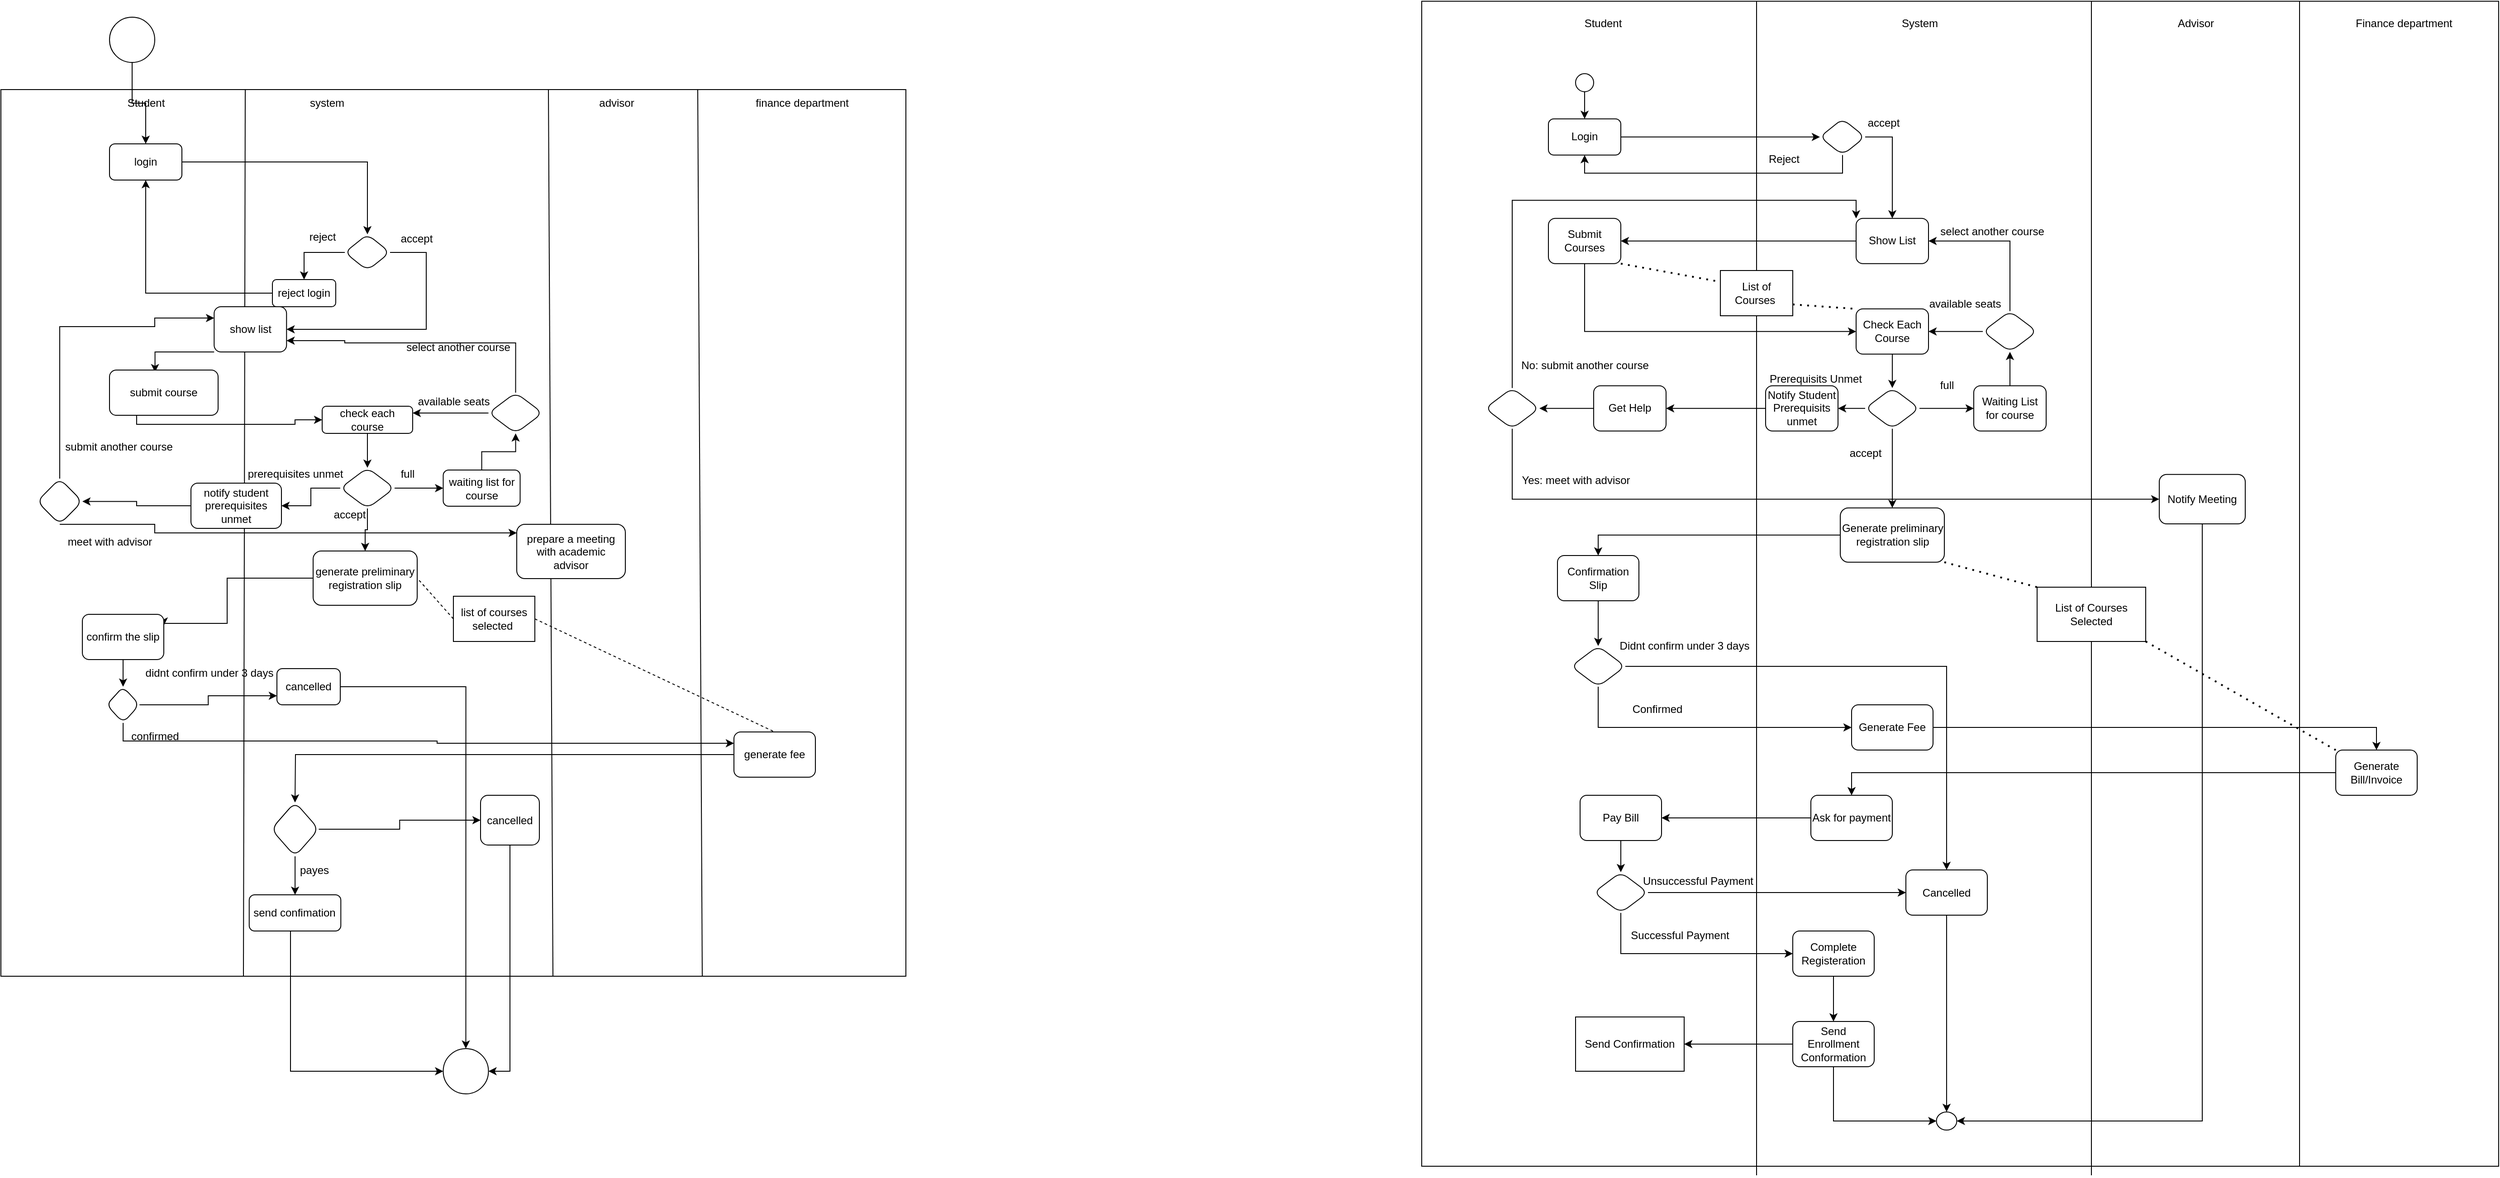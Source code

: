 <mxfile version="27.0.2">
  <diagram name="Page-1" id="dcfof-V45sXxPMEZk9gB">
    <mxGraphModel dx="2643" dy="815" grid="1" gridSize="10" guides="1" tooltips="1" connect="1" arrows="1" fold="1" page="1" pageScale="1" pageWidth="850" pageHeight="1100" math="0" shadow="0">
      <root>
        <mxCell id="0" />
        <mxCell id="1" parent="0" />
        <mxCell id="RkTjTqVy_v2ha96Wf5Js-1" value="" style="rounded=0;whiteSpace=wrap;html=1;" parent="1" vertex="1">
          <mxGeometry x="-330" y="110" width="1000" height="980" as="geometry" />
        </mxCell>
        <mxCell id="RkTjTqVy_v2ha96Wf5Js-2" value="" style="endArrow=none;html=1;rounded=0;entryX=0.25;entryY=0;entryDx=0;entryDy=0;exitX=0.268;exitY=1;exitDx=0;exitDy=0;exitPerimeter=0;" parent="1" source="RkTjTqVy_v2ha96Wf5Js-1" edge="1">
          <mxGeometry width="50" height="50" relative="1" as="geometry">
            <mxPoint x="-60.0" y="1050" as="sourcePoint" />
            <mxPoint x="-60.0" y="110" as="targetPoint" />
          </mxGeometry>
        </mxCell>
        <mxCell id="RkTjTqVy_v2ha96Wf5Js-3" value="" style="endArrow=none;html=1;rounded=0;entryX=0.25;entryY=0;entryDx=0;entryDy=0;" parent="1" edge="1">
          <mxGeometry width="50" height="50" relative="1" as="geometry">
            <mxPoint x="280" y="1090" as="sourcePoint" />
            <mxPoint x="275" y="110" as="targetPoint" />
            <Array as="points" />
          </mxGeometry>
        </mxCell>
        <mxCell id="RkTjTqVy_v2ha96Wf5Js-4" value="Student" style="text;html=1;align=center;verticalAlign=middle;resizable=0;points=[];autosize=1;strokeColor=none;fillColor=none;" parent="1" vertex="1">
          <mxGeometry x="-200" y="110" width="60" height="30" as="geometry" />
        </mxCell>
        <mxCell id="RkTjTqVy_v2ha96Wf5Js-9" value="" style="edgeStyle=orthogonalEdgeStyle;rounded=0;orthogonalLoop=1;jettySize=auto;html=1;entryX=0.5;entryY=0;entryDx=0;entryDy=0;" parent="1" source="RkTjTqVy_v2ha96Wf5Js-5" target="RkTjTqVy_v2ha96Wf5Js-10" edge="1">
          <mxGeometry relative="1" as="geometry">
            <mxPoint x="45" y="180.053" as="targetPoint" />
          </mxGeometry>
        </mxCell>
        <mxCell id="RkTjTqVy_v2ha96Wf5Js-5" value="login" style="rounded=1;whiteSpace=wrap;html=1;" parent="1" vertex="1">
          <mxGeometry x="-210" y="170" width="80" height="40" as="geometry" />
        </mxCell>
        <mxCell id="RkTjTqVy_v2ha96Wf5Js-6" value="system" style="text;html=1;align=center;verticalAlign=middle;resizable=0;points=[];autosize=1;strokeColor=none;fillColor=none;" parent="1" vertex="1">
          <mxGeometry y="110" width="60" height="30" as="geometry" />
        </mxCell>
        <mxCell id="RkTjTqVy_v2ha96Wf5Js-19" value="" style="edgeStyle=orthogonalEdgeStyle;rounded=0;orthogonalLoop=1;jettySize=auto;html=1;" parent="1" source="RkTjTqVy_v2ha96Wf5Js-10" target="RkTjTqVy_v2ha96Wf5Js-18" edge="1">
          <mxGeometry relative="1" as="geometry" />
        </mxCell>
        <mxCell id="RkTjTqVy_v2ha96Wf5Js-21" value="" style="edgeStyle=orthogonalEdgeStyle;rounded=0;orthogonalLoop=1;jettySize=auto;html=1;" parent="1" source="RkTjTqVy_v2ha96Wf5Js-10" target="RkTjTqVy_v2ha96Wf5Js-20" edge="1">
          <mxGeometry relative="1" as="geometry">
            <Array as="points">
              <mxPoint x="140" y="290" />
            </Array>
          </mxGeometry>
        </mxCell>
        <mxCell id="RkTjTqVy_v2ha96Wf5Js-10" value="" style="rhombus;whiteSpace=wrap;html=1;rounded=1;" parent="1" vertex="1">
          <mxGeometry x="50" y="270" width="50" height="40" as="geometry" />
        </mxCell>
        <mxCell id="RkTjTqVy_v2ha96Wf5Js-38" style="edgeStyle=orthogonalEdgeStyle;rounded=0;orthogonalLoop=1;jettySize=auto;html=1;entryX=0.5;entryY=1;entryDx=0;entryDy=0;" parent="1" source="RkTjTqVy_v2ha96Wf5Js-18" target="RkTjTqVy_v2ha96Wf5Js-5" edge="1">
          <mxGeometry relative="1" as="geometry" />
        </mxCell>
        <mxCell id="RkTjTqVy_v2ha96Wf5Js-18" value="reject login" style="whiteSpace=wrap;html=1;rounded=1;" parent="1" vertex="1">
          <mxGeometry x="-30" y="320" width="70" height="30" as="geometry" />
        </mxCell>
        <mxCell id="RkTjTqVy_v2ha96Wf5Js-25" style="edgeStyle=orthogonalEdgeStyle;rounded=0;orthogonalLoop=1;jettySize=auto;html=1;entryX=0.419;entryY=0.048;entryDx=0;entryDy=0;entryPerimeter=0;" parent="1" source="RkTjTqVy_v2ha96Wf5Js-20" target="RkTjTqVy_v2ha96Wf5Js-24" edge="1">
          <mxGeometry relative="1" as="geometry">
            <Array as="points">
              <mxPoint x="-160" y="400" />
            </Array>
          </mxGeometry>
        </mxCell>
        <mxCell id="RkTjTqVy_v2ha96Wf5Js-20" value="show list" style="whiteSpace=wrap;html=1;rounded=1;" parent="1" vertex="1">
          <mxGeometry x="-94.37" y="350" width="80" height="50" as="geometry" />
        </mxCell>
        <mxCell id="RkTjTqVy_v2ha96Wf5Js-28" style="edgeStyle=orthogonalEdgeStyle;rounded=0;orthogonalLoop=1;jettySize=auto;html=1;entryX=0;entryY=0.5;entryDx=0;entryDy=0;" parent="1" target="RkTjTqVy_v2ha96Wf5Js-27" edge="1">
          <mxGeometry relative="1" as="geometry">
            <mxPoint x="-180.003" y="469.97" as="sourcePoint" />
            <mxPoint x="-4.95" y="474.97" as="targetPoint" />
            <Array as="points">
              <mxPoint x="-180" y="480" />
              <mxPoint x="-5" y="480" />
              <mxPoint x="-5" y="475" />
            </Array>
          </mxGeometry>
        </mxCell>
        <mxCell id="RkTjTqVy_v2ha96Wf5Js-24" value="submit course" style="rounded=1;whiteSpace=wrap;html=1;" parent="1" vertex="1">
          <mxGeometry x="-210" y="420" width="120" height="50" as="geometry" />
        </mxCell>
        <mxCell id="RkTjTqVy_v2ha96Wf5Js-31" value="" style="edgeStyle=orthogonalEdgeStyle;rounded=0;orthogonalLoop=1;jettySize=auto;html=1;" parent="1" source="RkTjTqVy_v2ha96Wf5Js-27" target="RkTjTqVy_v2ha96Wf5Js-30" edge="1">
          <mxGeometry relative="1" as="geometry" />
        </mxCell>
        <mxCell id="RkTjTqVy_v2ha96Wf5Js-27" value="check each course" style="rounded=1;whiteSpace=wrap;html=1;" parent="1" vertex="1">
          <mxGeometry x="25" y="460" width="100" height="30" as="geometry" />
        </mxCell>
        <mxCell id="RkTjTqVy_v2ha96Wf5Js-33" value="" style="edgeStyle=orthogonalEdgeStyle;rounded=0;orthogonalLoop=1;jettySize=auto;html=1;" parent="1" source="RkTjTqVy_v2ha96Wf5Js-30" target="RkTjTqVy_v2ha96Wf5Js-32" edge="1">
          <mxGeometry relative="1" as="geometry" />
        </mxCell>
        <mxCell id="RkTjTqVy_v2ha96Wf5Js-41" value="" style="edgeStyle=orthogonalEdgeStyle;rounded=0;orthogonalLoop=1;jettySize=auto;html=1;" parent="1" source="RkTjTqVy_v2ha96Wf5Js-30" target="RkTjTqVy_v2ha96Wf5Js-40" edge="1">
          <mxGeometry relative="1" as="geometry" />
        </mxCell>
        <mxCell id="RkTjTqVy_v2ha96Wf5Js-46" style="edgeStyle=orthogonalEdgeStyle;rounded=0;orthogonalLoop=1;jettySize=auto;html=1;" parent="1" source="RkTjTqVy_v2ha96Wf5Js-30" target="RkTjTqVy_v2ha96Wf5Js-44" edge="1">
          <mxGeometry relative="1" as="geometry" />
        </mxCell>
        <mxCell id="RkTjTqVy_v2ha96Wf5Js-30" value="" style="rhombus;whiteSpace=wrap;html=1;rounded=1;" parent="1" vertex="1">
          <mxGeometry x="45" y="528" width="60" height="45" as="geometry" />
        </mxCell>
        <mxCell id="RkTjTqVy_v2ha96Wf5Js-36" value="" style="edgeStyle=orthogonalEdgeStyle;rounded=0;orthogonalLoop=1;jettySize=auto;html=1;exitX=0.5;exitY=1;exitDx=0;exitDy=0;" parent="1" source="RkTjTqVy_v2ha96Wf5Js-71" target="RkTjTqVy_v2ha96Wf5Js-35" edge="1">
          <mxGeometry relative="1" as="geometry">
            <Array as="points">
              <mxPoint x="-160" y="590" />
              <mxPoint x="-160" y="600" />
            </Array>
          </mxGeometry>
        </mxCell>
        <mxCell id="RkTjTqVy_v2ha96Wf5Js-72" value="" style="edgeStyle=orthogonalEdgeStyle;rounded=0;orthogonalLoop=1;jettySize=auto;html=1;" parent="1" source="RkTjTqVy_v2ha96Wf5Js-32" target="RkTjTqVy_v2ha96Wf5Js-71" edge="1">
          <mxGeometry relative="1" as="geometry" />
        </mxCell>
        <mxCell id="RkTjTqVy_v2ha96Wf5Js-32" value="notify student prerequisites unmet" style="whiteSpace=wrap;html=1;rounded=1;" parent="1" vertex="1">
          <mxGeometry x="-120" y="545" width="100" height="50" as="geometry" />
        </mxCell>
        <mxCell id="RkTjTqVy_v2ha96Wf5Js-35" value="prepare a meeting with academic advisor" style="whiteSpace=wrap;html=1;rounded=1;" parent="1" vertex="1">
          <mxGeometry x="240" y="590.5" width="120" height="60" as="geometry" />
        </mxCell>
        <mxCell id="RkTjTqVy_v2ha96Wf5Js-37" value="advisor" style="text;html=1;align=center;verticalAlign=middle;resizable=0;points=[];autosize=1;strokeColor=none;fillColor=none;" parent="1" vertex="1">
          <mxGeometry x="320" y="110" width="60" height="30" as="geometry" />
        </mxCell>
        <mxCell id="QjxZSAQlPto41OZPQsrg-2" style="edgeStyle=orthogonalEdgeStyle;rounded=0;orthogonalLoop=1;jettySize=auto;html=1;entryX=0.5;entryY=1;entryDx=0;entryDy=0;" parent="1" source="RkTjTqVy_v2ha96Wf5Js-40" target="QjxZSAQlPto41OZPQsrg-1" edge="1">
          <mxGeometry relative="1" as="geometry" />
        </mxCell>
        <mxCell id="RkTjTqVy_v2ha96Wf5Js-40" value="waiting list for course" style="whiteSpace=wrap;html=1;rounded=1;" parent="1" vertex="1">
          <mxGeometry x="158.75" y="530.5" width="85" height="40" as="geometry" />
        </mxCell>
        <mxCell id="RkTjTqVy_v2ha96Wf5Js-48" value="" style="edgeStyle=orthogonalEdgeStyle;rounded=0;orthogonalLoop=1;jettySize=auto;html=1;entryX=1;entryY=0.25;entryDx=0;entryDy=0;" parent="1" source="RkTjTqVy_v2ha96Wf5Js-44" target="RkTjTqVy_v2ha96Wf5Js-51" edge="1">
          <mxGeometry relative="1" as="geometry">
            <Array as="points">
              <mxPoint x="-80" y="650" />
              <mxPoint x="-80" y="700" />
              <mxPoint x="-150" y="700" />
            </Array>
            <mxPoint x="-117.5" y="700" as="targetPoint" />
          </mxGeometry>
        </mxCell>
        <mxCell id="RkTjTqVy_v2ha96Wf5Js-44" value="generate preliminary registration slip" style="rounded=1;whiteSpace=wrap;html=1;" parent="1" vertex="1">
          <mxGeometry x="15" y="620" width="115" height="60" as="geometry" />
        </mxCell>
        <mxCell id="RkTjTqVy_v2ha96Wf5Js-81" value="" style="edgeStyle=orthogonalEdgeStyle;rounded=0;orthogonalLoop=1;jettySize=auto;html=1;entryX=0.5;entryY=0;entryDx=0;entryDy=0;" parent="1" source="RkTjTqVy_v2ha96Wf5Js-49" target="RkTjTqVy_v2ha96Wf5Js-80" edge="1">
          <mxGeometry relative="1" as="geometry">
            <mxPoint x="180" y="1180" as="targetPoint" />
          </mxGeometry>
        </mxCell>
        <mxCell id="RkTjTqVy_v2ha96Wf5Js-49" value="cancelled" style="whiteSpace=wrap;html=1;rounded=1;" parent="1" vertex="1">
          <mxGeometry x="-25" y="750" width="70" height="40" as="geometry" />
        </mxCell>
        <mxCell id="QjxZSAQlPto41OZPQsrg-9" style="edgeStyle=orthogonalEdgeStyle;rounded=0;orthogonalLoop=1;jettySize=auto;html=1;entryX=0.5;entryY=0;entryDx=0;entryDy=0;" parent="1" source="RkTjTqVy_v2ha96Wf5Js-51" target="QjxZSAQlPto41OZPQsrg-8" edge="1">
          <mxGeometry relative="1" as="geometry" />
        </mxCell>
        <mxCell id="RkTjTqVy_v2ha96Wf5Js-51" value="confirm the slip" style="whiteSpace=wrap;html=1;rounded=1;" parent="1" vertex="1">
          <mxGeometry x="-240" y="690" width="90" height="50" as="geometry" />
        </mxCell>
        <mxCell id="RkTjTqVy_v2ha96Wf5Js-58" value="" style="edgeStyle=orthogonalEdgeStyle;rounded=0;orthogonalLoop=1;jettySize=auto;html=1;exitX=0;exitY=0.5;exitDx=0;exitDy=0;" parent="1" source="RkTjTqVy_v2ha96Wf5Js-53" edge="1">
          <mxGeometry relative="1" as="geometry">
            <mxPoint x="460" y="845" as="sourcePoint" />
            <mxPoint x="-5" y="898" as="targetPoint" />
          </mxGeometry>
        </mxCell>
        <mxCell id="RkTjTqVy_v2ha96Wf5Js-53" value="generate fee" style="whiteSpace=wrap;html=1;rounded=1;" parent="1" vertex="1">
          <mxGeometry x="480" y="820" width="90" height="50" as="geometry" />
        </mxCell>
        <mxCell id="RkTjTqVy_v2ha96Wf5Js-100" style="edgeStyle=orthogonalEdgeStyle;rounded=0;orthogonalLoop=1;jettySize=auto;html=1;entryX=0;entryY=0.5;entryDx=0;entryDy=0;" parent="1" source="RkTjTqVy_v2ha96Wf5Js-61" target="RkTjTqVy_v2ha96Wf5Js-80" edge="1">
          <mxGeometry relative="1" as="geometry">
            <Array as="points">
              <mxPoint x="-10" y="1195" />
            </Array>
          </mxGeometry>
        </mxCell>
        <mxCell id="RkTjTqVy_v2ha96Wf5Js-61" value="send confimation" style="whiteSpace=wrap;html=1;rounded=1;" parent="1" vertex="1">
          <mxGeometry x="-55.62" y="1000" width="101.25" height="40" as="geometry" />
        </mxCell>
        <mxCell id="RkTjTqVy_v2ha96Wf5Js-86" style="edgeStyle=orthogonalEdgeStyle;rounded=0;orthogonalLoop=1;jettySize=auto;html=1;entryX=1;entryY=0.5;entryDx=0;entryDy=0;" parent="1" source="RkTjTqVy_v2ha96Wf5Js-65" target="RkTjTqVy_v2ha96Wf5Js-80" edge="1">
          <mxGeometry relative="1" as="geometry" />
        </mxCell>
        <mxCell id="RkTjTqVy_v2ha96Wf5Js-65" value="cancelled" style="whiteSpace=wrap;html=1;rounded=1;" parent="1" vertex="1">
          <mxGeometry x="200" y="890" width="65" height="55" as="geometry" />
        </mxCell>
        <mxCell id="RkTjTqVy_v2ha96Wf5Js-67" value="accept" style="text;html=1;align=center;verticalAlign=middle;resizable=0;points=[];autosize=1;strokeColor=none;fillColor=none;" parent="1" vertex="1">
          <mxGeometry x="98.75" y="260" width="60" height="30" as="geometry" />
        </mxCell>
        <mxCell id="RkTjTqVy_v2ha96Wf5Js-68" value="reject&lt;div&gt;&lt;br&gt;&lt;/div&gt;" style="text;html=1;align=center;verticalAlign=middle;resizable=0;points=[];autosize=1;strokeColor=none;fillColor=none;" parent="1" vertex="1">
          <mxGeometry y="260" width="50" height="40" as="geometry" />
        </mxCell>
        <mxCell id="RkTjTqVy_v2ha96Wf5Js-69" value="prerequisites unmet" style="text;html=1;align=center;verticalAlign=middle;resizable=0;points=[];autosize=1;strokeColor=none;fillColor=none;" parent="1" vertex="1">
          <mxGeometry x="-70" y="520" width="130" height="30" as="geometry" />
        </mxCell>
        <mxCell id="RkTjTqVy_v2ha96Wf5Js-70" value="submit another course" style="text;html=1;align=center;verticalAlign=middle;resizable=0;points=[];autosize=1;strokeColor=none;fillColor=none;" parent="1" vertex="1">
          <mxGeometry x="-270" y="490" width="140" height="30" as="geometry" />
        </mxCell>
        <mxCell id="QjxZSAQlPto41OZPQsrg-20" style="edgeStyle=orthogonalEdgeStyle;rounded=0;orthogonalLoop=1;jettySize=auto;html=1;entryX=0;entryY=0.25;entryDx=0;entryDy=0;" parent="1" source="RkTjTqVy_v2ha96Wf5Js-71" target="RkTjTqVy_v2ha96Wf5Js-20" edge="1">
          <mxGeometry relative="1" as="geometry">
            <Array as="points">
              <mxPoint x="-265" y="372" />
              <mxPoint x="-160" y="372" />
              <mxPoint x="-160" y="362" />
            </Array>
          </mxGeometry>
        </mxCell>
        <mxCell id="RkTjTqVy_v2ha96Wf5Js-71" value="" style="rhombus;whiteSpace=wrap;html=1;rounded=1;" parent="1" vertex="1">
          <mxGeometry x="-290" y="540" width="50" height="50.5" as="geometry" />
        </mxCell>
        <mxCell id="RkTjTqVy_v2ha96Wf5Js-74" value="meet with advisor" style="text;html=1;align=center;verticalAlign=middle;resizable=0;points=[];autosize=1;strokeColor=none;fillColor=none;" parent="1" vertex="1">
          <mxGeometry x="-270" y="595" width="120" height="30" as="geometry" />
        </mxCell>
        <mxCell id="RkTjTqVy_v2ha96Wf5Js-76" value="full" style="text;html=1;align=center;verticalAlign=middle;resizable=0;points=[];autosize=1;strokeColor=none;fillColor=none;" parent="1" vertex="1">
          <mxGeometry x="98.75" y="520" width="40" height="30" as="geometry" />
        </mxCell>
        <mxCell id="RkTjTqVy_v2ha96Wf5Js-77" value="accept" style="text;html=1;align=center;verticalAlign=middle;resizable=0;points=[];autosize=1;strokeColor=none;fillColor=none;" parent="1" vertex="1">
          <mxGeometry x="25" y="565" width="60" height="30" as="geometry" />
        </mxCell>
        <mxCell id="RkTjTqVy_v2ha96Wf5Js-78" value="didnt confirm under 3 days" style="text;html=1;align=center;verticalAlign=middle;resizable=0;points=[];autosize=1;strokeColor=none;fillColor=none;" parent="1" vertex="1">
          <mxGeometry x="-180" y="740" width="160" height="30" as="geometry" />
        </mxCell>
        <mxCell id="RkTjTqVy_v2ha96Wf5Js-80" value="" style="ellipse;whiteSpace=wrap;html=1;rounded=1;" parent="1" vertex="1">
          <mxGeometry x="158.75" y="1170" width="50" height="50" as="geometry" />
        </mxCell>
        <mxCell id="RkTjTqVy_v2ha96Wf5Js-84" value="" style="endArrow=none;html=1;rounded=0;entryX=0.25;entryY=0;entryDx=0;entryDy=0;" parent="1" edge="1">
          <mxGeometry width="50" height="50" relative="1" as="geometry">
            <mxPoint x="445" y="1090" as="sourcePoint" />
            <mxPoint x="440" y="110" as="targetPoint" />
            <Array as="points" />
          </mxGeometry>
        </mxCell>
        <mxCell id="RkTjTqVy_v2ha96Wf5Js-85" value="finance department" style="text;html=1;align=center;verticalAlign=middle;resizable=0;points=[];autosize=1;strokeColor=none;fillColor=none;" parent="1" vertex="1">
          <mxGeometry x="490" y="110" width="130" height="30" as="geometry" />
        </mxCell>
        <mxCell id="RkTjTqVy_v2ha96Wf5Js-89" value="" style="endArrow=none;dashed=1;html=1;rounded=0;entryX=1;entryY=0.5;entryDx=0;entryDy=0;exitX=0;exitY=0.5;exitDx=0;exitDy=0;" parent="1" source="RkTjTqVy_v2ha96Wf5Js-90" target="RkTjTqVy_v2ha96Wf5Js-44" edge="1">
          <mxGeometry width="50" height="50" relative="1" as="geometry">
            <mxPoint x="280" y="710" as="sourcePoint" />
            <mxPoint x="160" y="730" as="targetPoint" />
          </mxGeometry>
        </mxCell>
        <mxCell id="RkTjTqVy_v2ha96Wf5Js-90" value="list of courses selected&amp;nbsp;" style="rounded=0;whiteSpace=wrap;html=1;" parent="1" vertex="1">
          <mxGeometry x="170" y="670" width="90" height="50" as="geometry" />
        </mxCell>
        <mxCell id="RkTjTqVy_v2ha96Wf5Js-92" value="" style="endArrow=none;dashed=1;html=1;rounded=0;exitX=1;exitY=0.5;exitDx=0;exitDy=0;entryX=0.5;entryY=0;entryDx=0;entryDy=0;" parent="1" source="RkTjTqVy_v2ha96Wf5Js-90" target="RkTjTqVy_v2ha96Wf5Js-53" edge="1">
          <mxGeometry width="50" height="50" relative="1" as="geometry">
            <mxPoint x="490" y="750" as="sourcePoint" />
            <mxPoint x="540" y="700" as="targetPoint" />
          </mxGeometry>
        </mxCell>
        <mxCell id="RkTjTqVy_v2ha96Wf5Js-98" style="edgeStyle=orthogonalEdgeStyle;rounded=0;orthogonalLoop=1;jettySize=auto;html=1;entryX=0;entryY=0.5;entryDx=0;entryDy=0;" parent="1" source="RkTjTqVy_v2ha96Wf5Js-95" target="RkTjTqVy_v2ha96Wf5Js-65" edge="1">
          <mxGeometry relative="1" as="geometry" />
        </mxCell>
        <mxCell id="RkTjTqVy_v2ha96Wf5Js-99" style="edgeStyle=orthogonalEdgeStyle;rounded=0;orthogonalLoop=1;jettySize=auto;html=1;" parent="1" source="RkTjTqVy_v2ha96Wf5Js-95" target="RkTjTqVy_v2ha96Wf5Js-61" edge="1">
          <mxGeometry relative="1" as="geometry">
            <Array as="points">
              <mxPoint x="-5" y="980" />
            </Array>
          </mxGeometry>
        </mxCell>
        <mxCell id="RkTjTqVy_v2ha96Wf5Js-95" value="" style="rhombus;whiteSpace=wrap;html=1;rounded=1;" parent="1" vertex="1">
          <mxGeometry x="-31.25" y="897.5" width="52.5" height="60" as="geometry" />
        </mxCell>
        <mxCell id="5QLYkeLEnGZxO2FNjTHX-1" value="select another course" style="text;html=1;align=center;verticalAlign=middle;resizable=0;points=[];autosize=1;strokeColor=none;fillColor=none;" parent="1" vertex="1">
          <mxGeometry x="105" y="380" width="140" height="30" as="geometry" />
        </mxCell>
        <mxCell id="5QLYkeLEnGZxO2FNjTHX-3" style="edgeStyle=orthogonalEdgeStyle;rounded=0;orthogonalLoop=1;jettySize=auto;html=1;entryX=0.5;entryY=0;entryDx=0;entryDy=0;" parent="1" source="5QLYkeLEnGZxO2FNjTHX-2" target="RkTjTqVy_v2ha96Wf5Js-5" edge="1">
          <mxGeometry relative="1" as="geometry" />
        </mxCell>
        <mxCell id="5QLYkeLEnGZxO2FNjTHX-2" value="" style="ellipse;whiteSpace=wrap;html=1;rounded=1;" parent="1" vertex="1">
          <mxGeometry x="-210" y="30" width="50" height="50" as="geometry" />
        </mxCell>
        <mxCell id="QjxZSAQlPto41OZPQsrg-3" style="edgeStyle=orthogonalEdgeStyle;rounded=0;orthogonalLoop=1;jettySize=auto;html=1;entryX=1;entryY=0.25;entryDx=0;entryDy=0;" parent="1" source="QjxZSAQlPto41OZPQsrg-1" target="RkTjTqVy_v2ha96Wf5Js-27" edge="1">
          <mxGeometry relative="1" as="geometry" />
        </mxCell>
        <mxCell id="QjxZSAQlPto41OZPQsrg-4" style="edgeStyle=orthogonalEdgeStyle;rounded=0;orthogonalLoop=1;jettySize=auto;html=1;entryX=1;entryY=0.75;entryDx=0;entryDy=0;exitX=0.5;exitY=0;exitDx=0;exitDy=0;" parent="1" source="QjxZSAQlPto41OZPQsrg-1" target="RkTjTqVy_v2ha96Wf5Js-20" edge="1">
          <mxGeometry relative="1" as="geometry">
            <Array as="points">
              <mxPoint x="239" y="390" />
              <mxPoint x="50" y="390" />
            </Array>
          </mxGeometry>
        </mxCell>
        <mxCell id="QjxZSAQlPto41OZPQsrg-1" value="" style="rhombus;whiteSpace=wrap;html=1;rounded=1;" parent="1" vertex="1">
          <mxGeometry x="208.75" y="445" width="60" height="45" as="geometry" />
        </mxCell>
        <mxCell id="QjxZSAQlPto41OZPQsrg-5" value="available seats" style="text;html=1;align=center;verticalAlign=middle;resizable=0;points=[];autosize=1;strokeColor=none;fillColor=none;" parent="1" vertex="1">
          <mxGeometry x="120" y="440" width="100" height="30" as="geometry" />
        </mxCell>
        <mxCell id="QjxZSAQlPto41OZPQsrg-10" style="edgeStyle=orthogonalEdgeStyle;rounded=0;orthogonalLoop=1;jettySize=auto;html=1;entryX=0;entryY=0.75;entryDx=0;entryDy=0;" parent="1" source="QjxZSAQlPto41OZPQsrg-8" target="RkTjTqVy_v2ha96Wf5Js-49" edge="1">
          <mxGeometry relative="1" as="geometry" />
        </mxCell>
        <mxCell id="QjxZSAQlPto41OZPQsrg-12" style="edgeStyle=orthogonalEdgeStyle;rounded=0;orthogonalLoop=1;jettySize=auto;html=1;entryX=0;entryY=0.25;entryDx=0;entryDy=0;" parent="1" source="QjxZSAQlPto41OZPQsrg-8" target="RkTjTqVy_v2ha96Wf5Js-53" edge="1">
          <mxGeometry relative="1" as="geometry">
            <Array as="points">
              <mxPoint x="-195" y="830" />
              <mxPoint x="152" y="830" />
              <mxPoint x="152" y="833" />
            </Array>
          </mxGeometry>
        </mxCell>
        <mxCell id="QjxZSAQlPto41OZPQsrg-8" value="" style="rhombus;whiteSpace=wrap;html=1;rounded=1;" parent="1" vertex="1">
          <mxGeometry x="-213.12" y="770" width="36.25" height="40" as="geometry" />
        </mxCell>
        <mxCell id="QjxZSAQlPto41OZPQsrg-14" value="confirmed" style="text;html=1;align=center;verticalAlign=middle;resizable=0;points=[];autosize=1;strokeColor=none;fillColor=none;" parent="1" vertex="1">
          <mxGeometry x="-200" y="810" width="80" height="30" as="geometry" />
        </mxCell>
        <mxCell id="QjxZSAQlPto41OZPQsrg-15" value="payes" style="text;html=1;align=center;verticalAlign=middle;resizable=0;points=[];autosize=1;strokeColor=none;fillColor=none;" parent="1" vertex="1">
          <mxGeometry x="-14.37" y="957.5" width="60" height="30" as="geometry" />
        </mxCell>
        <mxCell id="s8pdHtV7nh9pB5C_U3Tf-1" value="" style="rounded=0;whiteSpace=wrap;html=1;" vertex="1" parent="1">
          <mxGeometry x="1240" y="12.38" width="1190" height="1287.62" as="geometry" />
        </mxCell>
        <mxCell id="s8pdHtV7nh9pB5C_U3Tf-4" value="Student" style="text;html=1;align=center;verticalAlign=middle;resizable=0;points=[];autosize=1;strokeColor=none;fillColor=none;" vertex="1" parent="1">
          <mxGeometry x="1410" y="22.38" width="60" height="30" as="geometry" />
        </mxCell>
        <mxCell id="s8pdHtV7nh9pB5C_U3Tf-7" value="System" style="text;html=1;align=center;verticalAlign=middle;resizable=0;points=[];autosize=1;strokeColor=none;fillColor=none;" vertex="1" parent="1">
          <mxGeometry x="1760" y="22.38" width="60" height="30" as="geometry" />
        </mxCell>
        <mxCell id="s8pdHtV7nh9pB5C_U3Tf-54" value="Finance department" style="text;html=1;align=center;verticalAlign=middle;resizable=0;points=[];autosize=1;strokeColor=none;fillColor=none;" vertex="1" parent="1">
          <mxGeometry x="2260" y="22.38" width="130" height="30" as="geometry" />
        </mxCell>
        <mxCell id="s8pdHtV7nh9pB5C_U3Tf-75" style="edgeStyle=orthogonalEdgeStyle;rounded=0;orthogonalLoop=1;jettySize=auto;html=1;exitX=0.5;exitY=1;exitDx=0;exitDy=0;entryX=0.5;entryY=0;entryDx=0;entryDy=0;" edge="1" parent="1" source="s8pdHtV7nh9pB5C_U3Tf-73" target="s8pdHtV7nh9pB5C_U3Tf-74">
          <mxGeometry relative="1" as="geometry" />
        </mxCell>
        <mxCell id="s8pdHtV7nh9pB5C_U3Tf-73" value="" style="ellipse;whiteSpace=wrap;html=1;rounded=1;" vertex="1" parent="1">
          <mxGeometry x="1410" y="92.38" width="20" height="20" as="geometry" />
        </mxCell>
        <mxCell id="s8pdHtV7nh9pB5C_U3Tf-78" style="edgeStyle=orthogonalEdgeStyle;rounded=0;orthogonalLoop=1;jettySize=auto;html=1;exitX=1;exitY=0.5;exitDx=0;exitDy=0;" edge="1" parent="1" source="s8pdHtV7nh9pB5C_U3Tf-74" target="s8pdHtV7nh9pB5C_U3Tf-77">
          <mxGeometry relative="1" as="geometry" />
        </mxCell>
        <mxCell id="s8pdHtV7nh9pB5C_U3Tf-74" value="Login" style="rounded=1;whiteSpace=wrap;html=1;" vertex="1" parent="1">
          <mxGeometry x="1380" y="142.38" width="80" height="40" as="geometry" />
        </mxCell>
        <mxCell id="s8pdHtV7nh9pB5C_U3Tf-76" value="" style="endArrow=none;html=1;rounded=0;" edge="1" parent="1">
          <mxGeometry width="50" height="50" relative="1" as="geometry">
            <mxPoint x="1610" y="12.38" as="sourcePoint" />
            <mxPoint x="1610" y="1310" as="targetPoint" />
          </mxGeometry>
        </mxCell>
        <mxCell id="s8pdHtV7nh9pB5C_U3Tf-79" style="edgeStyle=orthogonalEdgeStyle;rounded=0;orthogonalLoop=1;jettySize=auto;html=1;exitX=0.5;exitY=1;exitDx=0;exitDy=0;entryX=0.5;entryY=1;entryDx=0;entryDy=0;" edge="1" parent="1" source="s8pdHtV7nh9pB5C_U3Tf-77" target="s8pdHtV7nh9pB5C_U3Tf-74">
          <mxGeometry relative="1" as="geometry" />
        </mxCell>
        <mxCell id="s8pdHtV7nh9pB5C_U3Tf-81" style="edgeStyle=orthogonalEdgeStyle;rounded=0;orthogonalLoop=1;jettySize=auto;html=1;exitX=1;exitY=0.5;exitDx=0;exitDy=0;" edge="1" parent="1" source="s8pdHtV7nh9pB5C_U3Tf-77" target="s8pdHtV7nh9pB5C_U3Tf-80">
          <mxGeometry relative="1" as="geometry" />
        </mxCell>
        <mxCell id="s8pdHtV7nh9pB5C_U3Tf-77" value="" style="rhombus;whiteSpace=wrap;html=1;rounded=1;" vertex="1" parent="1">
          <mxGeometry x="1680" y="142.38" width="50" height="40" as="geometry" />
        </mxCell>
        <mxCell id="s8pdHtV7nh9pB5C_U3Tf-83" style="edgeStyle=orthogonalEdgeStyle;rounded=0;orthogonalLoop=1;jettySize=auto;html=1;exitX=0;exitY=0.5;exitDx=0;exitDy=0;entryX=1;entryY=0.5;entryDx=0;entryDy=0;" edge="1" parent="1" source="s8pdHtV7nh9pB5C_U3Tf-80" target="s8pdHtV7nh9pB5C_U3Tf-82">
          <mxGeometry relative="1" as="geometry" />
        </mxCell>
        <mxCell id="s8pdHtV7nh9pB5C_U3Tf-80" value="Show List" style="whiteSpace=wrap;html=1;rounded=1;" vertex="1" parent="1">
          <mxGeometry x="1720" y="252.38" width="80" height="50" as="geometry" />
        </mxCell>
        <mxCell id="s8pdHtV7nh9pB5C_U3Tf-87" style="edgeStyle=orthogonalEdgeStyle;rounded=0;orthogonalLoop=1;jettySize=auto;html=1;exitX=0.5;exitY=1;exitDx=0;exitDy=0;entryX=0;entryY=0.5;entryDx=0;entryDy=0;" edge="1" parent="1" source="s8pdHtV7nh9pB5C_U3Tf-82" target="s8pdHtV7nh9pB5C_U3Tf-86">
          <mxGeometry relative="1" as="geometry" />
        </mxCell>
        <mxCell id="s8pdHtV7nh9pB5C_U3Tf-82" value="Submit Courses" style="whiteSpace=wrap;html=1;rounded=1;" vertex="1" parent="1">
          <mxGeometry x="1380" y="252.38" width="80" height="50" as="geometry" />
        </mxCell>
        <mxCell id="s8pdHtV7nh9pB5C_U3Tf-84" value="accept" style="text;html=1;align=center;verticalAlign=middle;resizable=0;points=[];autosize=1;strokeColor=none;fillColor=none;" vertex="1" parent="1">
          <mxGeometry x="1720" y="132.38" width="60" height="30" as="geometry" />
        </mxCell>
        <mxCell id="s8pdHtV7nh9pB5C_U3Tf-85" value="Reject" style="text;html=1;align=center;verticalAlign=middle;resizable=0;points=[];autosize=1;strokeColor=none;fillColor=none;" vertex="1" parent="1">
          <mxGeometry x="1610" y="172.38" width="60" height="30" as="geometry" />
        </mxCell>
        <mxCell id="s8pdHtV7nh9pB5C_U3Tf-89" style="edgeStyle=orthogonalEdgeStyle;rounded=0;orthogonalLoop=1;jettySize=auto;html=1;exitX=0.5;exitY=1;exitDx=0;exitDy=0;" edge="1" parent="1" source="s8pdHtV7nh9pB5C_U3Tf-86" target="s8pdHtV7nh9pB5C_U3Tf-88">
          <mxGeometry relative="1" as="geometry" />
        </mxCell>
        <mxCell id="s8pdHtV7nh9pB5C_U3Tf-86" value="Check Each Course" style="whiteSpace=wrap;html=1;rounded=1;" vertex="1" parent="1">
          <mxGeometry x="1720" y="352.38" width="80" height="50" as="geometry" />
        </mxCell>
        <mxCell id="s8pdHtV7nh9pB5C_U3Tf-105" style="edgeStyle=orthogonalEdgeStyle;rounded=0;orthogonalLoop=1;jettySize=auto;html=1;exitX=1;exitY=0.5;exitDx=0;exitDy=0;entryX=0;entryY=0.5;entryDx=0;entryDy=0;" edge="1" parent="1" source="s8pdHtV7nh9pB5C_U3Tf-88" target="s8pdHtV7nh9pB5C_U3Tf-104">
          <mxGeometry relative="1" as="geometry" />
        </mxCell>
        <mxCell id="s8pdHtV7nh9pB5C_U3Tf-120" style="edgeStyle=orthogonalEdgeStyle;rounded=0;orthogonalLoop=1;jettySize=auto;html=1;exitX=0.5;exitY=1;exitDx=0;exitDy=0;entryX=0.5;entryY=0;entryDx=0;entryDy=0;" edge="1" parent="1" source="s8pdHtV7nh9pB5C_U3Tf-88" target="s8pdHtV7nh9pB5C_U3Tf-119">
          <mxGeometry relative="1" as="geometry" />
        </mxCell>
        <mxCell id="s8pdHtV7nh9pB5C_U3Tf-88" value="" style="rhombus;whiteSpace=wrap;html=1;rounded=1;" vertex="1" parent="1">
          <mxGeometry x="1730" y="439.88" width="60" height="45" as="geometry" />
        </mxCell>
        <mxCell id="s8pdHtV7nh9pB5C_U3Tf-94" style="edgeStyle=orthogonalEdgeStyle;rounded=0;orthogonalLoop=1;jettySize=auto;html=1;exitX=0;exitY=0.5;exitDx=0;exitDy=0;entryX=1;entryY=0.5;entryDx=0;entryDy=0;" edge="1" parent="1" source="s8pdHtV7nh9pB5C_U3Tf-88" target="s8pdHtV7nh9pB5C_U3Tf-91">
          <mxGeometry relative="1" as="geometry" />
        </mxCell>
        <mxCell id="s8pdHtV7nh9pB5C_U3Tf-186" style="edgeStyle=orthogonalEdgeStyle;rounded=0;orthogonalLoop=1;jettySize=auto;html=1;exitX=0;exitY=0.5;exitDx=0;exitDy=0;entryX=1;entryY=0.5;entryDx=0;entryDy=0;" edge="1" parent="1" source="s8pdHtV7nh9pB5C_U3Tf-91" target="s8pdHtV7nh9pB5C_U3Tf-185">
          <mxGeometry relative="1" as="geometry" />
        </mxCell>
        <mxCell id="s8pdHtV7nh9pB5C_U3Tf-91" value="Notify Student Prerequisits unmet" style="whiteSpace=wrap;html=1;rounded=1;" vertex="1" parent="1">
          <mxGeometry x="1620" y="437.38" width="80" height="50" as="geometry" />
        </mxCell>
        <mxCell id="s8pdHtV7nh9pB5C_U3Tf-92" value="Prerequisits Unmet" style="text;html=1;align=center;verticalAlign=middle;resizable=0;points=[];autosize=1;strokeColor=none;fillColor=none;" vertex="1" parent="1">
          <mxGeometry x="1610" y="415" width="130" height="30" as="geometry" />
        </mxCell>
        <mxCell id="s8pdHtV7nh9pB5C_U3Tf-100" style="edgeStyle=orthogonalEdgeStyle;rounded=0;orthogonalLoop=1;jettySize=auto;html=1;exitX=0.5;exitY=1;exitDx=0;exitDy=0;entryX=0;entryY=0.5;entryDx=0;entryDy=0;" edge="1" parent="1" source="s8pdHtV7nh9pB5C_U3Tf-95" target="s8pdHtV7nh9pB5C_U3Tf-98">
          <mxGeometry relative="1" as="geometry" />
        </mxCell>
        <mxCell id="s8pdHtV7nh9pB5C_U3Tf-113" style="edgeStyle=orthogonalEdgeStyle;rounded=0;orthogonalLoop=1;jettySize=auto;html=1;exitX=0.5;exitY=0;exitDx=0;exitDy=0;entryX=0;entryY=0;entryDx=0;entryDy=0;" edge="1" parent="1" source="s8pdHtV7nh9pB5C_U3Tf-95" target="s8pdHtV7nh9pB5C_U3Tf-80">
          <mxGeometry relative="1" as="geometry" />
        </mxCell>
        <mxCell id="s8pdHtV7nh9pB5C_U3Tf-95" value="" style="rhombus;whiteSpace=wrap;html=1;rounded=1;" vertex="1" parent="1">
          <mxGeometry x="1310" y="439.88" width="60" height="45" as="geometry" />
        </mxCell>
        <mxCell id="s8pdHtV7nh9pB5C_U3Tf-152" style="edgeStyle=orthogonalEdgeStyle;rounded=0;orthogonalLoop=1;jettySize=auto;html=1;exitX=0.5;exitY=1;exitDx=0;exitDy=0;entryX=1;entryY=0.5;entryDx=0;entryDy=0;" edge="1" parent="1" source="s8pdHtV7nh9pB5C_U3Tf-98" target="s8pdHtV7nh9pB5C_U3Tf-117">
          <mxGeometry relative="1" as="geometry" />
        </mxCell>
        <mxCell id="s8pdHtV7nh9pB5C_U3Tf-98" value="Notify Meeting" style="whiteSpace=wrap;html=1;rounded=1;" vertex="1" parent="1">
          <mxGeometry x="2055" y="535.38" width="95" height="54.62" as="geometry" />
        </mxCell>
        <mxCell id="s8pdHtV7nh9pB5C_U3Tf-99" value="" style="endArrow=none;html=1;rounded=0;" edge="1" parent="1" source="s8pdHtV7nh9pB5C_U3Tf-162">
          <mxGeometry width="50" height="50" relative="1" as="geometry">
            <mxPoint x="1980" y="12.38" as="sourcePoint" />
            <mxPoint x="1980" y="1310" as="targetPoint" />
          </mxGeometry>
        </mxCell>
        <mxCell id="s8pdHtV7nh9pB5C_U3Tf-101" value="No: submit another course" style="text;html=1;align=center;verticalAlign=middle;resizable=0;points=[];autosize=1;strokeColor=none;fillColor=none;" vertex="1" parent="1">
          <mxGeometry x="1340" y="399.88" width="160" height="30" as="geometry" />
        </mxCell>
        <mxCell id="s8pdHtV7nh9pB5C_U3Tf-102" value="Yes: meet with advisor" style="text;html=1;align=center;verticalAlign=middle;resizable=0;points=[];autosize=1;strokeColor=none;fillColor=none;" vertex="1" parent="1">
          <mxGeometry x="1340" y="527.38" width="140" height="30" as="geometry" />
        </mxCell>
        <mxCell id="s8pdHtV7nh9pB5C_U3Tf-109" style="edgeStyle=orthogonalEdgeStyle;rounded=0;orthogonalLoop=1;jettySize=auto;html=1;exitX=0.5;exitY=0;exitDx=0;exitDy=0;" edge="1" parent="1" source="s8pdHtV7nh9pB5C_U3Tf-104" target="s8pdHtV7nh9pB5C_U3Tf-107">
          <mxGeometry relative="1" as="geometry" />
        </mxCell>
        <mxCell id="s8pdHtV7nh9pB5C_U3Tf-104" value="Waiting List for course" style="whiteSpace=wrap;html=1;rounded=1;" vertex="1" parent="1">
          <mxGeometry x="1850" y="437.38" width="80" height="50" as="geometry" />
        </mxCell>
        <mxCell id="s8pdHtV7nh9pB5C_U3Tf-106" value="full" style="text;html=1;align=center;verticalAlign=middle;resizable=0;points=[];autosize=1;strokeColor=none;fillColor=none;" vertex="1" parent="1">
          <mxGeometry x="1800" y="422.38" width="40" height="30" as="geometry" />
        </mxCell>
        <mxCell id="s8pdHtV7nh9pB5C_U3Tf-108" style="edgeStyle=orthogonalEdgeStyle;rounded=0;orthogonalLoop=1;jettySize=auto;html=1;exitX=0.5;exitY=0;exitDx=0;exitDy=0;entryX=1;entryY=0.5;entryDx=0;entryDy=0;" edge="1" parent="1" source="s8pdHtV7nh9pB5C_U3Tf-107" target="s8pdHtV7nh9pB5C_U3Tf-80">
          <mxGeometry relative="1" as="geometry" />
        </mxCell>
        <mxCell id="s8pdHtV7nh9pB5C_U3Tf-110" style="edgeStyle=orthogonalEdgeStyle;rounded=0;orthogonalLoop=1;jettySize=auto;html=1;exitX=0;exitY=0.5;exitDx=0;exitDy=0;entryX=1;entryY=0.5;entryDx=0;entryDy=0;" edge="1" parent="1" source="s8pdHtV7nh9pB5C_U3Tf-107" target="s8pdHtV7nh9pB5C_U3Tf-86">
          <mxGeometry relative="1" as="geometry" />
        </mxCell>
        <mxCell id="s8pdHtV7nh9pB5C_U3Tf-107" value="" style="rhombus;whiteSpace=wrap;html=1;rounded=1;" vertex="1" parent="1">
          <mxGeometry x="1860" y="354.88" width="60" height="45" as="geometry" />
        </mxCell>
        <mxCell id="s8pdHtV7nh9pB5C_U3Tf-111" value="available seats" style="text;html=1;align=center;verticalAlign=middle;resizable=0;points=[];autosize=1;strokeColor=none;fillColor=none;" vertex="1" parent="1">
          <mxGeometry x="1790" y="332.38" width="100" height="30" as="geometry" />
        </mxCell>
        <mxCell id="s8pdHtV7nh9pB5C_U3Tf-112" value="select another course" style="text;html=1;align=center;verticalAlign=middle;resizable=0;points=[];autosize=1;strokeColor=none;fillColor=none;" vertex="1" parent="1">
          <mxGeometry x="1800" y="252.38" width="140" height="30" as="geometry" />
        </mxCell>
        <mxCell id="s8pdHtV7nh9pB5C_U3Tf-115" value="Advisor" style="text;html=1;align=center;verticalAlign=middle;resizable=0;points=[];autosize=1;strokeColor=none;fillColor=none;" vertex="1" parent="1">
          <mxGeometry x="2065" y="22.38" width="60" height="30" as="geometry" />
        </mxCell>
        <mxCell id="s8pdHtV7nh9pB5C_U3Tf-116" value="" style="endArrow=none;html=1;rounded=0;" edge="1" parent="1">
          <mxGeometry width="50" height="50" relative="1" as="geometry">
            <mxPoint x="2210" y="12.38" as="sourcePoint" />
            <mxPoint x="2210" y="1300" as="targetPoint" />
          </mxGeometry>
        </mxCell>
        <mxCell id="s8pdHtV7nh9pB5C_U3Tf-117" value="" style="ellipse;whiteSpace=wrap;html=1;rounded=1;" vertex="1" parent="1">
          <mxGeometry x="1808.75" y="1240" width="22.5" height="20" as="geometry" />
        </mxCell>
        <mxCell id="s8pdHtV7nh9pB5C_U3Tf-155" style="edgeStyle=orthogonalEdgeStyle;rounded=0;orthogonalLoop=1;jettySize=auto;html=1;exitX=0;exitY=0.5;exitDx=0;exitDy=0;entryX=0.5;entryY=0;entryDx=0;entryDy=0;" edge="1" parent="1" source="s8pdHtV7nh9pB5C_U3Tf-119" target="s8pdHtV7nh9pB5C_U3Tf-122">
          <mxGeometry relative="1" as="geometry" />
        </mxCell>
        <mxCell id="s8pdHtV7nh9pB5C_U3Tf-119" value="Generate preliminary registration slip" style="rounded=1;whiteSpace=wrap;html=1;" vertex="1" parent="1">
          <mxGeometry x="1702.5" y="572.38" width="115" height="60" as="geometry" />
        </mxCell>
        <mxCell id="s8pdHtV7nh9pB5C_U3Tf-121" value="accept" style="text;html=1;align=center;verticalAlign=middle;resizable=0;points=[];autosize=1;strokeColor=none;fillColor=none;" vertex="1" parent="1">
          <mxGeometry x="1700" y="497.38" width="60" height="30" as="geometry" />
        </mxCell>
        <mxCell id="s8pdHtV7nh9pB5C_U3Tf-128" style="edgeStyle=orthogonalEdgeStyle;rounded=0;orthogonalLoop=1;jettySize=auto;html=1;exitX=0.5;exitY=1;exitDx=0;exitDy=0;entryX=0.5;entryY=0;entryDx=0;entryDy=0;" edge="1" parent="1" source="s8pdHtV7nh9pB5C_U3Tf-122" target="s8pdHtV7nh9pB5C_U3Tf-127">
          <mxGeometry relative="1" as="geometry" />
        </mxCell>
        <mxCell id="s8pdHtV7nh9pB5C_U3Tf-122" value="Confirmation Slip" style="whiteSpace=wrap;html=1;rounded=1;" vertex="1" parent="1">
          <mxGeometry x="1390" y="625" width="90" height="50" as="geometry" />
        </mxCell>
        <mxCell id="s8pdHtV7nh9pB5C_U3Tf-132" style="edgeStyle=orthogonalEdgeStyle;rounded=0;orthogonalLoop=1;jettySize=auto;html=1;exitX=0.5;exitY=1;exitDx=0;exitDy=0;entryX=0;entryY=0.5;entryDx=0;entryDy=0;" edge="1" parent="1" source="s8pdHtV7nh9pB5C_U3Tf-127" target="s8pdHtV7nh9pB5C_U3Tf-130">
          <mxGeometry relative="1" as="geometry" />
        </mxCell>
        <mxCell id="s8pdHtV7nh9pB5C_U3Tf-174" style="edgeStyle=orthogonalEdgeStyle;rounded=0;orthogonalLoop=1;jettySize=auto;html=1;exitX=1;exitY=0.5;exitDx=0;exitDy=0;entryX=0.5;entryY=0;entryDx=0;entryDy=0;" edge="1" parent="1" source="s8pdHtV7nh9pB5C_U3Tf-127" target="s8pdHtV7nh9pB5C_U3Tf-142">
          <mxGeometry relative="1" as="geometry" />
        </mxCell>
        <mxCell id="s8pdHtV7nh9pB5C_U3Tf-127" value="" style="rhombus;whiteSpace=wrap;html=1;rounded=1;" vertex="1" parent="1">
          <mxGeometry x="1405" y="725" width="60" height="45" as="geometry" />
        </mxCell>
        <mxCell id="s8pdHtV7nh9pB5C_U3Tf-156" style="edgeStyle=orthogonalEdgeStyle;rounded=0;orthogonalLoop=1;jettySize=auto;html=1;exitX=1;exitY=0.5;exitDx=0;exitDy=0;entryX=0.5;entryY=0;entryDx=0;entryDy=0;" edge="1" parent="1" source="s8pdHtV7nh9pB5C_U3Tf-130" target="s8pdHtV7nh9pB5C_U3Tf-136">
          <mxGeometry relative="1" as="geometry" />
        </mxCell>
        <mxCell id="s8pdHtV7nh9pB5C_U3Tf-130" value="Generate Fee" style="whiteSpace=wrap;html=1;rounded=1;" vertex="1" parent="1">
          <mxGeometry x="1715" y="790" width="90" height="50" as="geometry" />
        </mxCell>
        <mxCell id="s8pdHtV7nh9pB5C_U3Tf-131" value="Confirmed" style="text;html=1;align=center;verticalAlign=middle;resizable=0;points=[];autosize=1;strokeColor=none;fillColor=none;" vertex="1" parent="1">
          <mxGeometry x="1460" y="780" width="80" height="30" as="geometry" />
        </mxCell>
        <mxCell id="s8pdHtV7nh9pB5C_U3Tf-133" value="Didnt confirm under 3 days" style="text;html=1;align=center;verticalAlign=middle;resizable=0;points=[];autosize=1;strokeColor=none;fillColor=none;" vertex="1" parent="1">
          <mxGeometry x="1445" y="710" width="170" height="30" as="geometry" />
        </mxCell>
        <mxCell id="s8pdHtV7nh9pB5C_U3Tf-189" style="edgeStyle=orthogonalEdgeStyle;rounded=0;orthogonalLoop=1;jettySize=auto;html=1;exitX=0;exitY=0.5;exitDx=0;exitDy=0;entryX=1;entryY=0.5;entryDx=0;entryDy=0;" edge="1" parent="1" source="s8pdHtV7nh9pB5C_U3Tf-134" target="s8pdHtV7nh9pB5C_U3Tf-188">
          <mxGeometry relative="1" as="geometry" />
        </mxCell>
        <mxCell id="s8pdHtV7nh9pB5C_U3Tf-134" value="Ask for payment" style="whiteSpace=wrap;html=1;rounded=1;" vertex="1" parent="1">
          <mxGeometry x="1670" y="890" width="90" height="50" as="geometry" />
        </mxCell>
        <mxCell id="s8pdHtV7nh9pB5C_U3Tf-157" style="edgeStyle=orthogonalEdgeStyle;rounded=0;orthogonalLoop=1;jettySize=auto;html=1;exitX=0;exitY=0.5;exitDx=0;exitDy=0;entryX=0.5;entryY=0;entryDx=0;entryDy=0;" edge="1" parent="1" source="s8pdHtV7nh9pB5C_U3Tf-136" target="s8pdHtV7nh9pB5C_U3Tf-134">
          <mxGeometry relative="1" as="geometry" />
        </mxCell>
        <mxCell id="s8pdHtV7nh9pB5C_U3Tf-136" value="Generate Bill/Invoice" style="whiteSpace=wrap;html=1;rounded=1;" vertex="1" parent="1">
          <mxGeometry x="2250" y="840" width="90" height="50" as="geometry" />
        </mxCell>
        <mxCell id="s8pdHtV7nh9pB5C_U3Tf-143" style="edgeStyle=orthogonalEdgeStyle;rounded=0;orthogonalLoop=1;jettySize=auto;html=1;exitX=1;exitY=0.5;exitDx=0;exitDy=0;entryX=0;entryY=0.5;entryDx=0;entryDy=0;" edge="1" parent="1" source="s8pdHtV7nh9pB5C_U3Tf-139" target="s8pdHtV7nh9pB5C_U3Tf-142">
          <mxGeometry relative="1" as="geometry" />
        </mxCell>
        <mxCell id="s8pdHtV7nh9pB5C_U3Tf-179" style="edgeStyle=orthogonalEdgeStyle;rounded=0;orthogonalLoop=1;jettySize=auto;html=1;exitX=0.5;exitY=1;exitDx=0;exitDy=0;entryX=0;entryY=0.5;entryDx=0;entryDy=0;" edge="1" parent="1" source="s8pdHtV7nh9pB5C_U3Tf-139" target="s8pdHtV7nh9pB5C_U3Tf-146">
          <mxGeometry relative="1" as="geometry" />
        </mxCell>
        <mxCell id="s8pdHtV7nh9pB5C_U3Tf-139" value="" style="rhombus;whiteSpace=wrap;html=1;rounded=1;" vertex="1" parent="1">
          <mxGeometry x="1430" y="975" width="60" height="45" as="geometry" />
        </mxCell>
        <mxCell id="s8pdHtV7nh9pB5C_U3Tf-175" style="edgeStyle=orthogonalEdgeStyle;rounded=0;orthogonalLoop=1;jettySize=auto;html=1;exitX=0.5;exitY=1;exitDx=0;exitDy=0;entryX=0.5;entryY=0;entryDx=0;entryDy=0;" edge="1" parent="1" source="s8pdHtV7nh9pB5C_U3Tf-142" target="s8pdHtV7nh9pB5C_U3Tf-117">
          <mxGeometry relative="1" as="geometry" />
        </mxCell>
        <mxCell id="s8pdHtV7nh9pB5C_U3Tf-142" value="Cancelled" style="whiteSpace=wrap;html=1;rounded=1;" vertex="1" parent="1">
          <mxGeometry x="1775" y="972.5" width="90" height="50" as="geometry" />
        </mxCell>
        <mxCell id="s8pdHtV7nh9pB5C_U3Tf-181" style="edgeStyle=orthogonalEdgeStyle;rounded=0;orthogonalLoop=1;jettySize=auto;html=1;exitX=0.5;exitY=1;exitDx=0;exitDy=0;entryX=0.5;entryY=0;entryDx=0;entryDy=0;" edge="1" parent="1" source="s8pdHtV7nh9pB5C_U3Tf-146" target="s8pdHtV7nh9pB5C_U3Tf-180">
          <mxGeometry relative="1" as="geometry" />
        </mxCell>
        <mxCell id="s8pdHtV7nh9pB5C_U3Tf-146" value="Complete Registeration" style="whiteSpace=wrap;html=1;rounded=1;" vertex="1" parent="1">
          <mxGeometry x="1650" y="1040" width="90" height="50" as="geometry" />
        </mxCell>
        <mxCell id="s8pdHtV7nh9pB5C_U3Tf-153" value="Successful Payment" style="text;html=1;align=center;verticalAlign=middle;resizable=0;points=[];autosize=1;strokeColor=none;fillColor=none;" vertex="1" parent="1">
          <mxGeometry x="1460" y="1030" width="130" height="30" as="geometry" />
        </mxCell>
        <mxCell id="s8pdHtV7nh9pB5C_U3Tf-154" value="Unsuccessful Payment" style="text;html=1;align=center;verticalAlign=middle;resizable=0;points=[];autosize=1;strokeColor=none;fillColor=none;" vertex="1" parent="1">
          <mxGeometry x="1470" y="970" width="150" height="30" as="geometry" />
        </mxCell>
        <mxCell id="s8pdHtV7nh9pB5C_U3Tf-163" value="" style="endArrow=none;html=1;rounded=0;" edge="1" parent="1" target="s8pdHtV7nh9pB5C_U3Tf-162">
          <mxGeometry width="50" height="50" relative="1" as="geometry">
            <mxPoint x="1980" y="12.38" as="sourcePoint" />
            <mxPoint x="1980" y="1180" as="targetPoint" />
          </mxGeometry>
        </mxCell>
        <mxCell id="s8pdHtV7nh9pB5C_U3Tf-162" value="List of Courses Selected" style="rounded=0;whiteSpace=wrap;html=1;" vertex="1" parent="1">
          <mxGeometry x="1920" y="660" width="120" height="60" as="geometry" />
        </mxCell>
        <mxCell id="s8pdHtV7nh9pB5C_U3Tf-164" value="" style="endArrow=none;dashed=1;html=1;dashPattern=1 3;strokeWidth=2;rounded=0;exitX=1;exitY=1;exitDx=0;exitDy=0;entryX=0;entryY=0;entryDx=0;entryDy=0;" edge="1" parent="1" source="s8pdHtV7nh9pB5C_U3Tf-119" target="s8pdHtV7nh9pB5C_U3Tf-162">
          <mxGeometry width="50" height="50" relative="1" as="geometry">
            <mxPoint x="1570" y="600" as="sourcePoint" />
            <mxPoint x="1620" y="550" as="targetPoint" />
          </mxGeometry>
        </mxCell>
        <mxCell id="s8pdHtV7nh9pB5C_U3Tf-166" value="" style="endArrow=none;dashed=1;html=1;dashPattern=1 3;strokeWidth=2;rounded=0;exitX=1;exitY=1;exitDx=0;exitDy=0;entryX=0;entryY=0;entryDx=0;entryDy=0;" edge="1" parent="1" source="s8pdHtV7nh9pB5C_U3Tf-162" target="s8pdHtV7nh9pB5C_U3Tf-136">
          <mxGeometry width="50" height="50" relative="1" as="geometry">
            <mxPoint x="2470" y="722" as="sourcePoint" />
            <mxPoint x="2572" y="750" as="targetPoint" />
          </mxGeometry>
        </mxCell>
        <mxCell id="s8pdHtV7nh9pB5C_U3Tf-167" value="List of Courses&amp;nbsp;" style="rounded=0;whiteSpace=wrap;html=1;" vertex="1" parent="1">
          <mxGeometry x="1570" y="310" width="80" height="50" as="geometry" />
        </mxCell>
        <mxCell id="s8pdHtV7nh9pB5C_U3Tf-168" value="" style="endArrow=none;dashed=1;html=1;dashPattern=1 3;strokeWidth=2;rounded=0;exitX=1;exitY=1;exitDx=0;exitDy=0;entryX=0;entryY=0.25;entryDx=0;entryDy=0;" edge="1" parent="1" source="s8pdHtV7nh9pB5C_U3Tf-82" target="s8pdHtV7nh9pB5C_U3Tf-167">
          <mxGeometry width="50" height="50" relative="1" as="geometry">
            <mxPoint x="1464" y="321" as="sourcePoint" />
            <mxPoint x="1566" y="349" as="targetPoint" />
          </mxGeometry>
        </mxCell>
        <mxCell id="s8pdHtV7nh9pB5C_U3Tf-169" value="" style="endArrow=none;dashed=1;html=1;dashPattern=1 3;strokeWidth=2;rounded=0;exitX=1;exitY=0.75;exitDx=0;exitDy=0;entryX=0;entryY=0;entryDx=0;entryDy=0;" edge="1" parent="1" source="s8pdHtV7nh9pB5C_U3Tf-167" target="s8pdHtV7nh9pB5C_U3Tf-86">
          <mxGeometry width="50" height="50" relative="1" as="geometry">
            <mxPoint x="1670" y="320" as="sourcePoint" />
            <mxPoint x="1780" y="341" as="targetPoint" />
          </mxGeometry>
        </mxCell>
        <mxCell id="s8pdHtV7nh9pB5C_U3Tf-182" style="edgeStyle=orthogonalEdgeStyle;rounded=0;orthogonalLoop=1;jettySize=auto;html=1;exitX=0.5;exitY=1;exitDx=0;exitDy=0;entryX=0;entryY=0.5;entryDx=0;entryDy=0;" edge="1" parent="1" source="s8pdHtV7nh9pB5C_U3Tf-180" target="s8pdHtV7nh9pB5C_U3Tf-117">
          <mxGeometry relative="1" as="geometry" />
        </mxCell>
        <mxCell id="s8pdHtV7nh9pB5C_U3Tf-184" style="edgeStyle=orthogonalEdgeStyle;rounded=0;orthogonalLoop=1;jettySize=auto;html=1;exitX=0;exitY=0.5;exitDx=0;exitDy=0;entryX=1;entryY=0.5;entryDx=0;entryDy=0;" edge="1" parent="1" source="s8pdHtV7nh9pB5C_U3Tf-180" target="s8pdHtV7nh9pB5C_U3Tf-183">
          <mxGeometry relative="1" as="geometry" />
        </mxCell>
        <mxCell id="s8pdHtV7nh9pB5C_U3Tf-180" value="Send Enrollment Conformation" style="whiteSpace=wrap;html=1;rounded=1;" vertex="1" parent="1">
          <mxGeometry x="1650" y="1140" width="90" height="50" as="geometry" />
        </mxCell>
        <mxCell id="s8pdHtV7nh9pB5C_U3Tf-183" value="Send Confirmation" style="rounded=0;whiteSpace=wrap;html=1;" vertex="1" parent="1">
          <mxGeometry x="1410" y="1135" width="120" height="60" as="geometry" />
        </mxCell>
        <mxCell id="s8pdHtV7nh9pB5C_U3Tf-187" style="edgeStyle=orthogonalEdgeStyle;rounded=0;orthogonalLoop=1;jettySize=auto;html=1;exitX=0;exitY=0.5;exitDx=0;exitDy=0;entryX=1;entryY=0.5;entryDx=0;entryDy=0;" edge="1" parent="1" source="s8pdHtV7nh9pB5C_U3Tf-185" target="s8pdHtV7nh9pB5C_U3Tf-95">
          <mxGeometry relative="1" as="geometry" />
        </mxCell>
        <mxCell id="s8pdHtV7nh9pB5C_U3Tf-185" value="Get Help" style="whiteSpace=wrap;html=1;rounded=1;" vertex="1" parent="1">
          <mxGeometry x="1430" y="437.38" width="80" height="50" as="geometry" />
        </mxCell>
        <mxCell id="s8pdHtV7nh9pB5C_U3Tf-192" style="edgeStyle=orthogonalEdgeStyle;rounded=0;orthogonalLoop=1;jettySize=auto;html=1;exitX=0.5;exitY=1;exitDx=0;exitDy=0;entryX=0.5;entryY=0;entryDx=0;entryDy=0;" edge="1" parent="1" source="s8pdHtV7nh9pB5C_U3Tf-188" target="s8pdHtV7nh9pB5C_U3Tf-139">
          <mxGeometry relative="1" as="geometry" />
        </mxCell>
        <mxCell id="s8pdHtV7nh9pB5C_U3Tf-188" value="Pay Bill" style="whiteSpace=wrap;html=1;rounded=1;" vertex="1" parent="1">
          <mxGeometry x="1415" y="890" width="90" height="50" as="geometry" />
        </mxCell>
      </root>
    </mxGraphModel>
  </diagram>
</mxfile>
